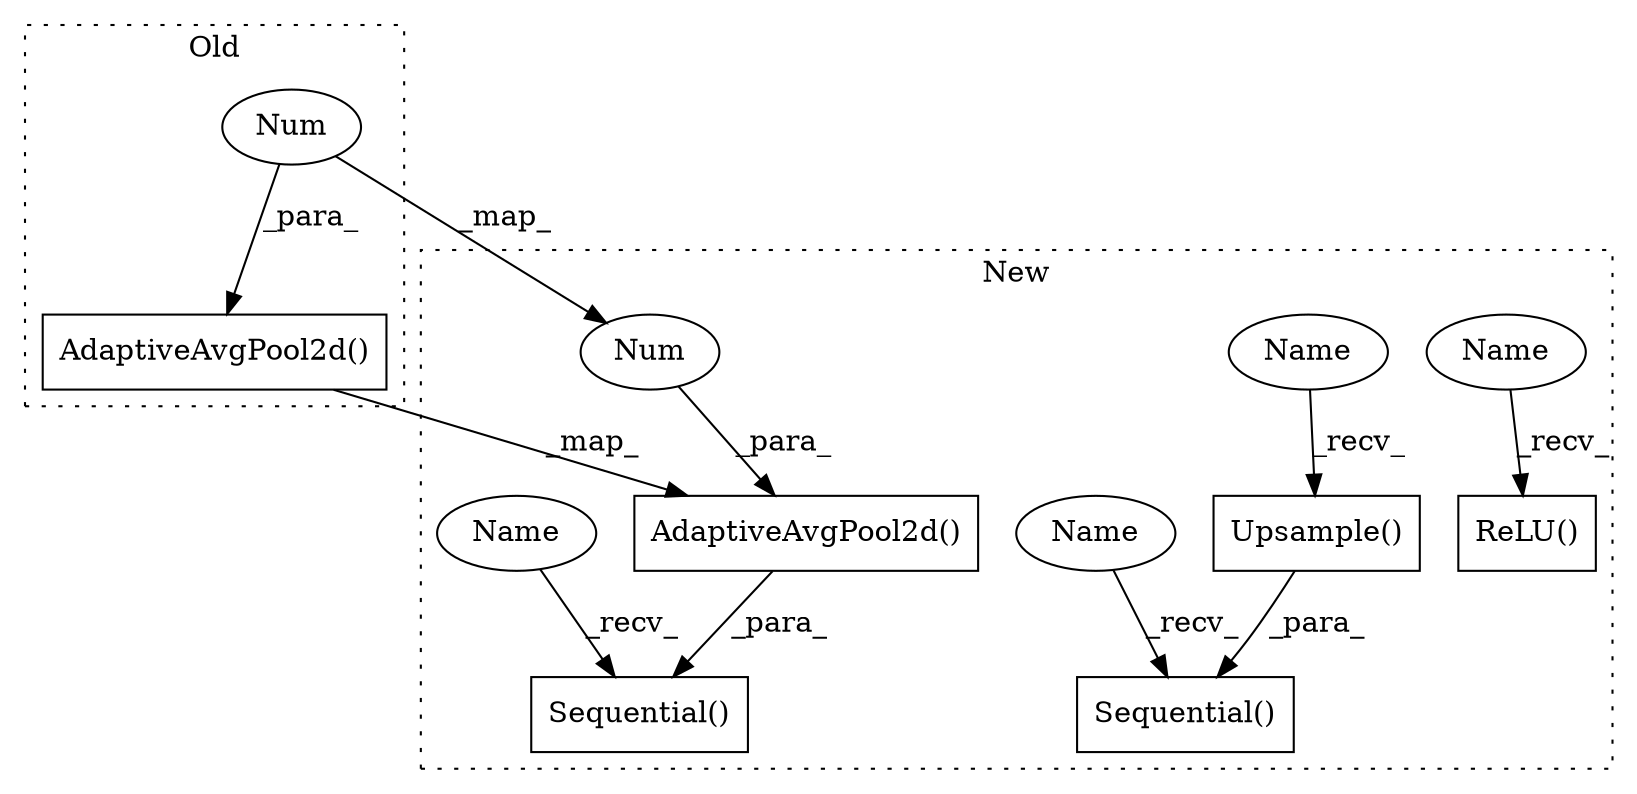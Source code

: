 digraph G {
subgraph cluster0 {
1 [label="AdaptiveAvgPool2d()" a="75" s="501,523" l="21,1" shape="box"];
4 [label="Num" a="76" s="522" l="1" shape="ellipse"];
label = "Old";
style="dotted";
}
subgraph cluster1 {
2 [label="AdaptiveAvgPool2d()" a="75" s="642,664" l="21,1" shape="box"];
3 [label="Sequential()" a="75" s="615,752" l="27,15" shape="box"];
5 [label="Num" a="76" s="663" l="1" shape="ellipse"];
6 [label="Sequential()" a="75" s="421,578" l="27,15" shape="box"];
7 [label="Upsample()" a="75" s="535" l="43" shape="box"];
8 [label="ReLU()" a="75" s="788" l="21" shape="box"];
9 [label="Name" a="87" s="421" l="2" shape="ellipse"];
10 [label="Name" a="87" s="788" l="2" shape="ellipse"];
11 [label="Name" a="87" s="615" l="2" shape="ellipse"];
12 [label="Name" a="87" s="535" l="2" shape="ellipse"];
label = "New";
style="dotted";
}
1 -> 2 [label="_map_"];
2 -> 3 [label="_para_"];
4 -> 5 [label="_map_"];
4 -> 1 [label="_para_"];
5 -> 2 [label="_para_"];
7 -> 6 [label="_para_"];
9 -> 6 [label="_recv_"];
10 -> 8 [label="_recv_"];
11 -> 3 [label="_recv_"];
12 -> 7 [label="_recv_"];
}